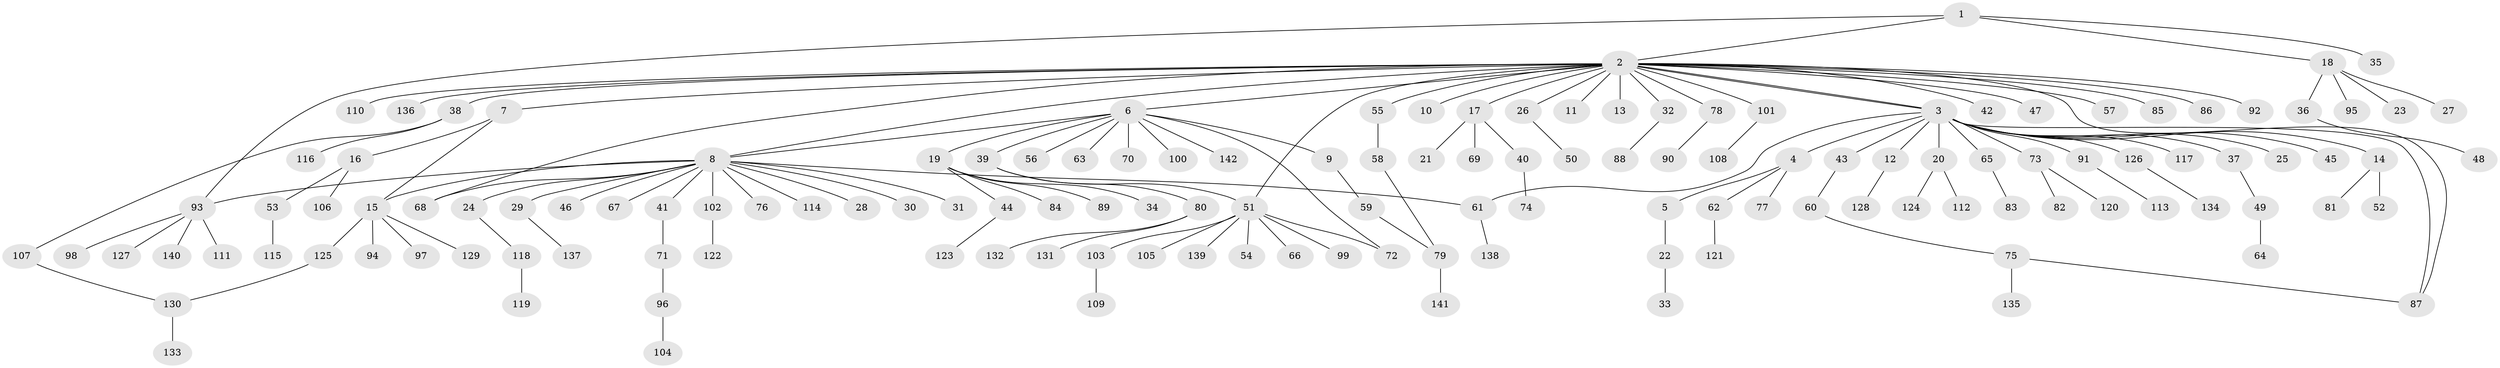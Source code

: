 // Generated by graph-tools (version 1.1) at 2025/01/03/09/25 03:01:57]
// undirected, 142 vertices, 153 edges
graph export_dot {
graph [start="1"]
  node [color=gray90,style=filled];
  1;
  2;
  3;
  4;
  5;
  6;
  7;
  8;
  9;
  10;
  11;
  12;
  13;
  14;
  15;
  16;
  17;
  18;
  19;
  20;
  21;
  22;
  23;
  24;
  25;
  26;
  27;
  28;
  29;
  30;
  31;
  32;
  33;
  34;
  35;
  36;
  37;
  38;
  39;
  40;
  41;
  42;
  43;
  44;
  45;
  46;
  47;
  48;
  49;
  50;
  51;
  52;
  53;
  54;
  55;
  56;
  57;
  58;
  59;
  60;
  61;
  62;
  63;
  64;
  65;
  66;
  67;
  68;
  69;
  70;
  71;
  72;
  73;
  74;
  75;
  76;
  77;
  78;
  79;
  80;
  81;
  82;
  83;
  84;
  85;
  86;
  87;
  88;
  89;
  90;
  91;
  92;
  93;
  94;
  95;
  96;
  97;
  98;
  99;
  100;
  101;
  102;
  103;
  104;
  105;
  106;
  107;
  108;
  109;
  110;
  111;
  112;
  113;
  114;
  115;
  116;
  117;
  118;
  119;
  120;
  121;
  122;
  123;
  124;
  125;
  126;
  127;
  128;
  129;
  130;
  131;
  132;
  133;
  134;
  135;
  136;
  137;
  138;
  139;
  140;
  141;
  142;
  1 -- 2;
  1 -- 18;
  1 -- 35;
  1 -- 93;
  2 -- 3;
  2 -- 3;
  2 -- 6;
  2 -- 7;
  2 -- 8;
  2 -- 10;
  2 -- 11;
  2 -- 13;
  2 -- 17;
  2 -- 26;
  2 -- 32;
  2 -- 38;
  2 -- 42;
  2 -- 47;
  2 -- 51;
  2 -- 55;
  2 -- 57;
  2 -- 68;
  2 -- 78;
  2 -- 85;
  2 -- 86;
  2 -- 87;
  2 -- 92;
  2 -- 101;
  2 -- 110;
  2 -- 136;
  3 -- 4;
  3 -- 12;
  3 -- 14;
  3 -- 20;
  3 -- 25;
  3 -- 37;
  3 -- 43;
  3 -- 45;
  3 -- 61;
  3 -- 65;
  3 -- 73;
  3 -- 87;
  3 -- 91;
  3 -- 117;
  3 -- 126;
  4 -- 5;
  4 -- 62;
  4 -- 77;
  5 -- 22;
  6 -- 8;
  6 -- 9;
  6 -- 19;
  6 -- 39;
  6 -- 56;
  6 -- 63;
  6 -- 70;
  6 -- 72;
  6 -- 100;
  6 -- 142;
  7 -- 15;
  7 -- 16;
  8 -- 15;
  8 -- 24;
  8 -- 28;
  8 -- 29;
  8 -- 30;
  8 -- 31;
  8 -- 41;
  8 -- 46;
  8 -- 61;
  8 -- 67;
  8 -- 68;
  8 -- 76;
  8 -- 93;
  8 -- 102;
  8 -- 114;
  9 -- 59;
  12 -- 128;
  14 -- 52;
  14 -- 81;
  15 -- 94;
  15 -- 97;
  15 -- 125;
  15 -- 129;
  16 -- 53;
  16 -- 106;
  17 -- 21;
  17 -- 40;
  17 -- 69;
  18 -- 23;
  18 -- 27;
  18 -- 36;
  18 -- 95;
  19 -- 34;
  19 -- 44;
  19 -- 84;
  19 -- 89;
  20 -- 112;
  20 -- 124;
  22 -- 33;
  24 -- 118;
  26 -- 50;
  29 -- 137;
  32 -- 88;
  36 -- 48;
  37 -- 49;
  38 -- 107;
  38 -- 116;
  39 -- 51;
  39 -- 80;
  40 -- 74;
  41 -- 71;
  43 -- 60;
  44 -- 123;
  49 -- 64;
  51 -- 54;
  51 -- 66;
  51 -- 72;
  51 -- 99;
  51 -- 103;
  51 -- 105;
  51 -- 139;
  53 -- 115;
  55 -- 58;
  58 -- 79;
  59 -- 79;
  60 -- 75;
  61 -- 138;
  62 -- 121;
  65 -- 83;
  71 -- 96;
  73 -- 82;
  73 -- 120;
  75 -- 87;
  75 -- 135;
  78 -- 90;
  79 -- 141;
  80 -- 131;
  80 -- 132;
  91 -- 113;
  93 -- 98;
  93 -- 111;
  93 -- 127;
  93 -- 140;
  96 -- 104;
  101 -- 108;
  102 -- 122;
  103 -- 109;
  107 -- 130;
  118 -- 119;
  125 -- 130;
  126 -- 134;
  130 -- 133;
}

